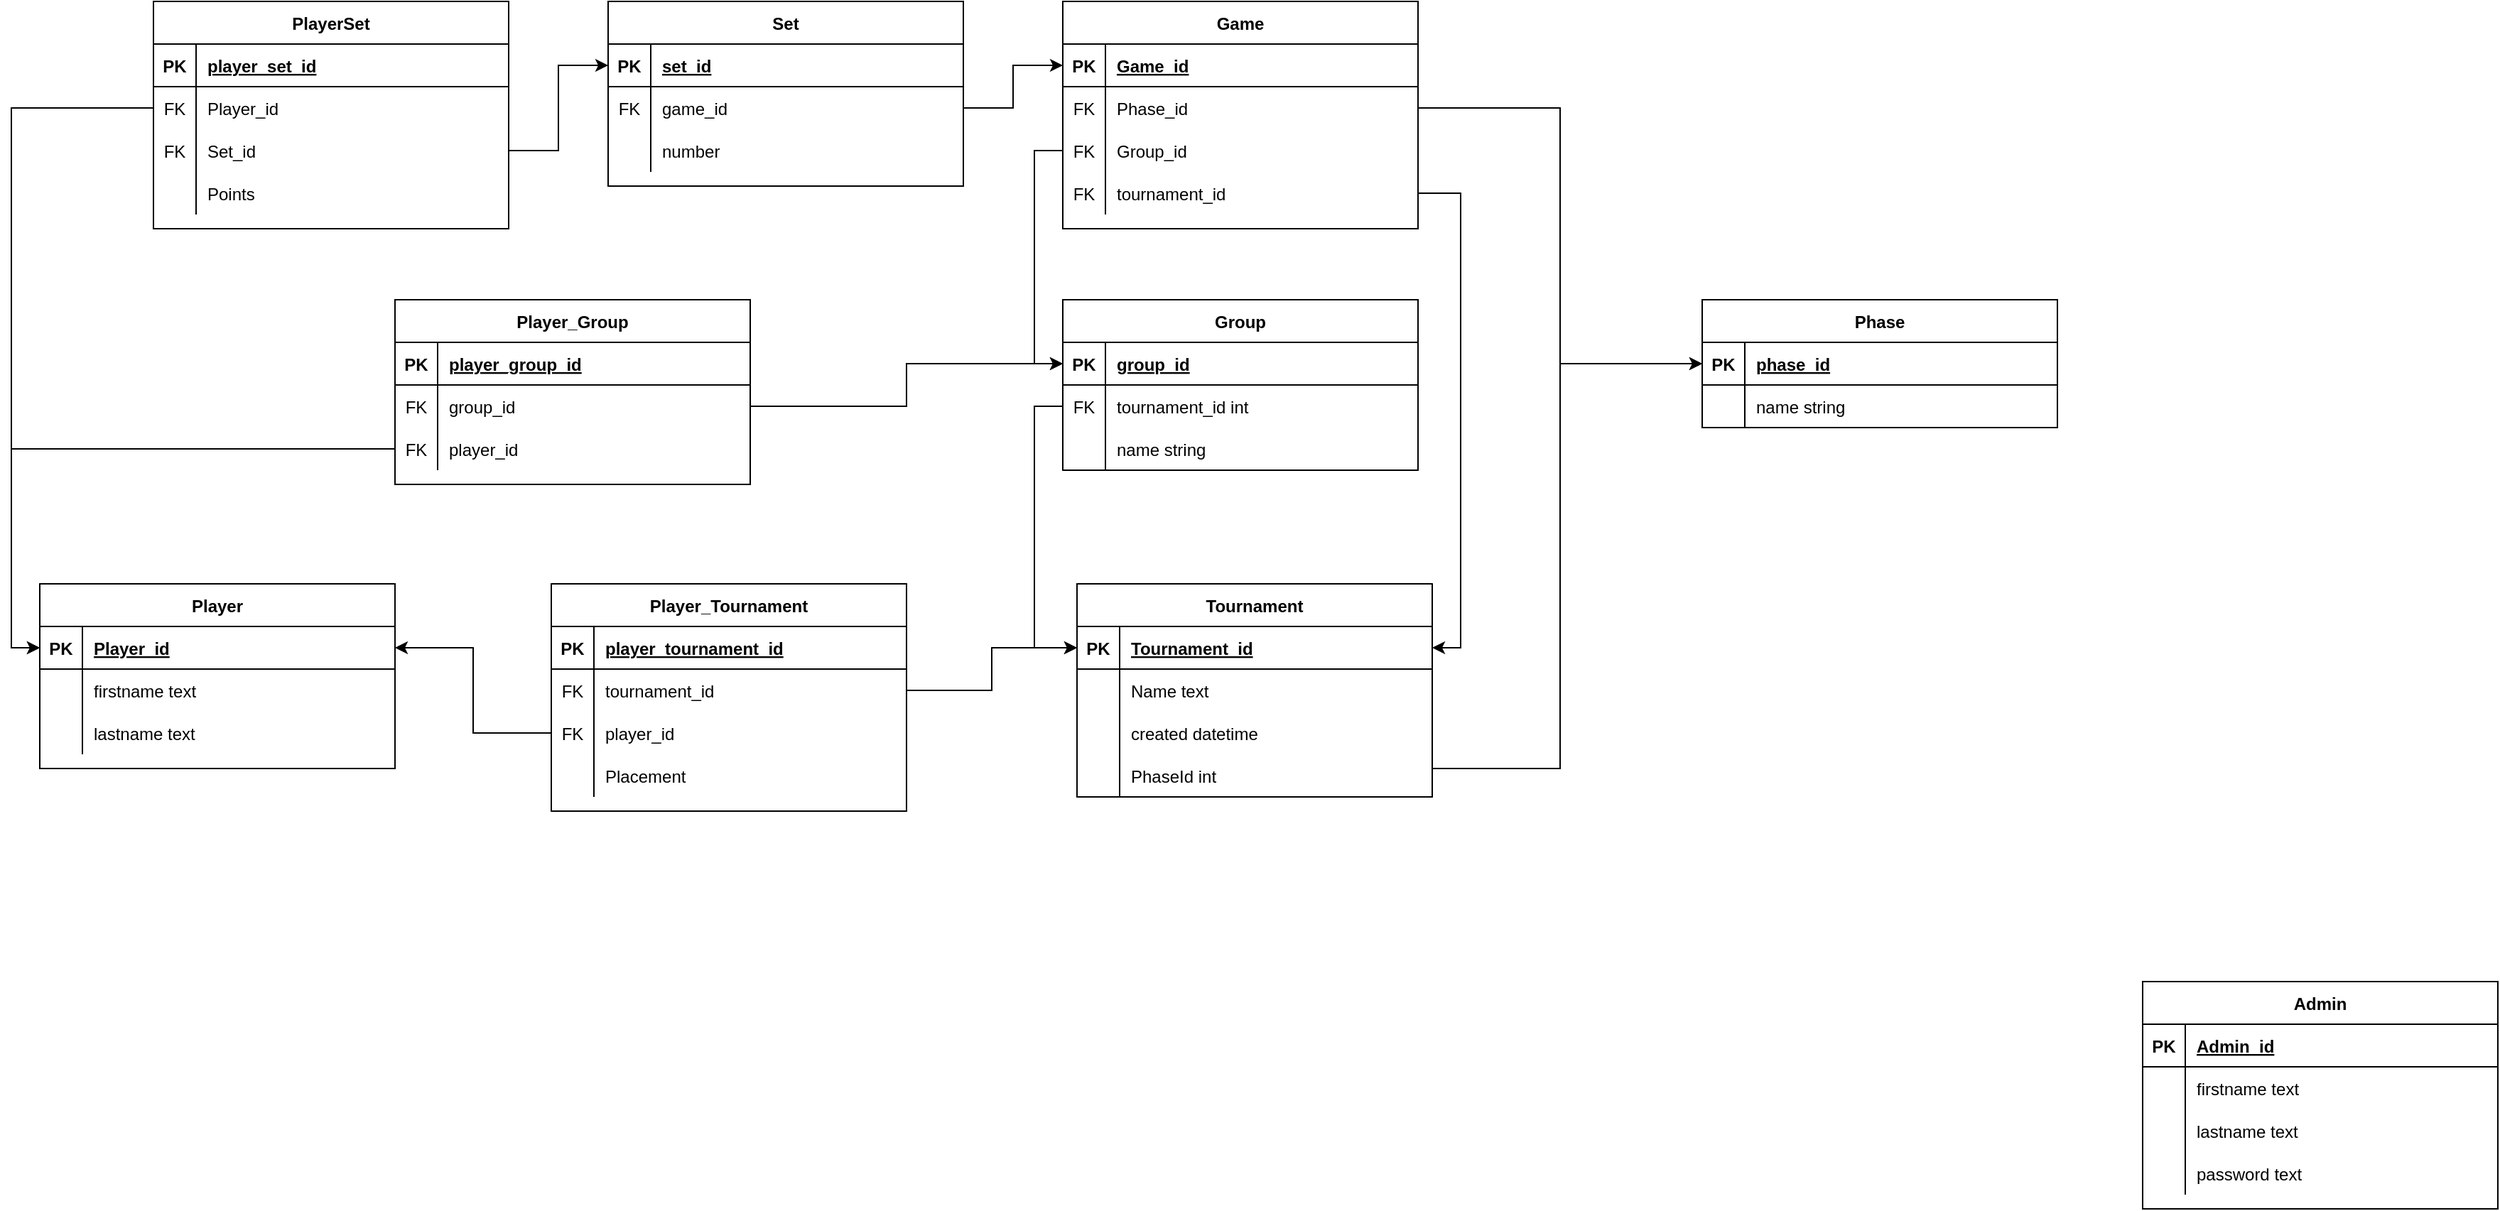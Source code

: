 <mxfile version="24.7.7">
  <diagram id="R2lEEEUBdFMjLlhIrx00" name="Page-1">
    <mxGraphModel dx="3804" dy="2198" grid="1" gridSize="10" guides="1" tooltips="1" connect="1" arrows="1" fold="1" page="1" pageScale="1" pageWidth="850" pageHeight="1100" math="0" shadow="0" extFonts="Permanent Marker^https://fonts.googleapis.com/css?family=Permanent+Marker">
      <root>
        <mxCell id="0" />
        <mxCell id="1" parent="0" />
        <mxCell id="C-vyLk0tnHw3VtMMgP7b-23" value="Player" style="shape=table;startSize=30;container=1;collapsible=1;childLayout=tableLayout;fixedRows=1;rowLines=0;fontStyle=1;align=center;resizeLast=1;" parent="1" vertex="1">
          <mxGeometry x="-50" y="-480" width="250" height="130" as="geometry" />
        </mxCell>
        <mxCell id="C-vyLk0tnHw3VtMMgP7b-24" value="" style="shape=partialRectangle;collapsible=0;dropTarget=0;pointerEvents=0;fillColor=none;points=[[0,0.5],[1,0.5]];portConstraint=eastwest;top=0;left=0;right=0;bottom=1;" parent="C-vyLk0tnHw3VtMMgP7b-23" vertex="1">
          <mxGeometry y="30" width="250" height="30" as="geometry" />
        </mxCell>
        <mxCell id="C-vyLk0tnHw3VtMMgP7b-25" value="PK" style="shape=partialRectangle;overflow=hidden;connectable=0;fillColor=none;top=0;left=0;bottom=0;right=0;fontStyle=1;" parent="C-vyLk0tnHw3VtMMgP7b-24" vertex="1">
          <mxGeometry width="30" height="30" as="geometry">
            <mxRectangle width="30" height="30" as="alternateBounds" />
          </mxGeometry>
        </mxCell>
        <mxCell id="C-vyLk0tnHw3VtMMgP7b-26" value="Player_id" style="shape=partialRectangle;overflow=hidden;connectable=0;fillColor=none;top=0;left=0;bottom=0;right=0;align=left;spacingLeft=6;fontStyle=5;" parent="C-vyLk0tnHw3VtMMgP7b-24" vertex="1">
          <mxGeometry x="30" width="220" height="30" as="geometry">
            <mxRectangle width="220" height="30" as="alternateBounds" />
          </mxGeometry>
        </mxCell>
        <mxCell id="C-vyLk0tnHw3VtMMgP7b-27" value="" style="shape=partialRectangle;collapsible=0;dropTarget=0;pointerEvents=0;fillColor=none;points=[[0,0.5],[1,0.5]];portConstraint=eastwest;top=0;left=0;right=0;bottom=0;" parent="C-vyLk0tnHw3VtMMgP7b-23" vertex="1">
          <mxGeometry y="60" width="250" height="30" as="geometry" />
        </mxCell>
        <mxCell id="C-vyLk0tnHw3VtMMgP7b-28" value="" style="shape=partialRectangle;overflow=hidden;connectable=0;fillColor=none;top=0;left=0;bottom=0;right=0;" parent="C-vyLk0tnHw3VtMMgP7b-27" vertex="1">
          <mxGeometry width="30" height="30" as="geometry">
            <mxRectangle width="30" height="30" as="alternateBounds" />
          </mxGeometry>
        </mxCell>
        <mxCell id="C-vyLk0tnHw3VtMMgP7b-29" value="firstname text     " style="shape=partialRectangle;overflow=hidden;connectable=0;fillColor=none;top=0;left=0;bottom=0;right=0;align=left;spacingLeft=6;" parent="C-vyLk0tnHw3VtMMgP7b-27" vertex="1">
          <mxGeometry x="30" width="220" height="30" as="geometry">
            <mxRectangle width="220" height="30" as="alternateBounds" />
          </mxGeometry>
        </mxCell>
        <mxCell id="E7o4C_enrR_fUVHSor9W-4" value="" style="shape=partialRectangle;collapsible=0;dropTarget=0;pointerEvents=0;fillColor=none;points=[[0,0.5],[1,0.5]];portConstraint=eastwest;top=0;left=0;right=0;bottom=0;" parent="C-vyLk0tnHw3VtMMgP7b-23" vertex="1">
          <mxGeometry y="90" width="250" height="30" as="geometry" />
        </mxCell>
        <mxCell id="E7o4C_enrR_fUVHSor9W-5" value="" style="shape=partialRectangle;overflow=hidden;connectable=0;fillColor=none;top=0;left=0;bottom=0;right=0;" parent="E7o4C_enrR_fUVHSor9W-4" vertex="1">
          <mxGeometry width="30" height="30" as="geometry">
            <mxRectangle width="30" height="30" as="alternateBounds" />
          </mxGeometry>
        </mxCell>
        <mxCell id="E7o4C_enrR_fUVHSor9W-6" value="lastname text     " style="shape=partialRectangle;overflow=hidden;connectable=0;fillColor=none;top=0;left=0;bottom=0;right=0;align=left;spacingLeft=6;" parent="E7o4C_enrR_fUVHSor9W-4" vertex="1">
          <mxGeometry x="30" width="220" height="30" as="geometry">
            <mxRectangle width="220" height="30" as="alternateBounds" />
          </mxGeometry>
        </mxCell>
        <mxCell id="E7o4C_enrR_fUVHSor9W-8" value="Admin" style="shape=table;startSize=30;container=1;collapsible=1;childLayout=tableLayout;fixedRows=1;rowLines=0;fontStyle=1;align=center;resizeLast=1;" parent="1" vertex="1">
          <mxGeometry x="1430" y="-200" width="250" height="160" as="geometry">
            <mxRectangle x="290" y="-90" width="70" height="30" as="alternateBounds" />
          </mxGeometry>
        </mxCell>
        <mxCell id="E7o4C_enrR_fUVHSor9W-9" value="" style="shape=partialRectangle;collapsible=0;dropTarget=0;pointerEvents=0;fillColor=none;points=[[0,0.5],[1,0.5]];portConstraint=eastwest;top=0;left=0;right=0;bottom=1;" parent="E7o4C_enrR_fUVHSor9W-8" vertex="1">
          <mxGeometry y="30" width="250" height="30" as="geometry" />
        </mxCell>
        <mxCell id="E7o4C_enrR_fUVHSor9W-10" value="PK" style="shape=partialRectangle;overflow=hidden;connectable=0;fillColor=none;top=0;left=0;bottom=0;right=0;fontStyle=1;" parent="E7o4C_enrR_fUVHSor9W-9" vertex="1">
          <mxGeometry width="30" height="30" as="geometry">
            <mxRectangle width="30" height="30" as="alternateBounds" />
          </mxGeometry>
        </mxCell>
        <mxCell id="E7o4C_enrR_fUVHSor9W-11" value="Admin_id" style="shape=partialRectangle;overflow=hidden;connectable=0;fillColor=none;top=0;left=0;bottom=0;right=0;align=left;spacingLeft=6;fontStyle=5;" parent="E7o4C_enrR_fUVHSor9W-9" vertex="1">
          <mxGeometry x="30" width="220" height="30" as="geometry">
            <mxRectangle width="220" height="30" as="alternateBounds" />
          </mxGeometry>
        </mxCell>
        <mxCell id="E7o4C_enrR_fUVHSor9W-12" value="" style="shape=partialRectangle;collapsible=0;dropTarget=0;pointerEvents=0;fillColor=none;points=[[0,0.5],[1,0.5]];portConstraint=eastwest;top=0;left=0;right=0;bottom=0;" parent="E7o4C_enrR_fUVHSor9W-8" vertex="1">
          <mxGeometry y="60" width="250" height="30" as="geometry" />
        </mxCell>
        <mxCell id="E7o4C_enrR_fUVHSor9W-13" value="" style="shape=partialRectangle;overflow=hidden;connectable=0;fillColor=none;top=0;left=0;bottom=0;right=0;" parent="E7o4C_enrR_fUVHSor9W-12" vertex="1">
          <mxGeometry width="30" height="30" as="geometry">
            <mxRectangle width="30" height="30" as="alternateBounds" />
          </mxGeometry>
        </mxCell>
        <mxCell id="E7o4C_enrR_fUVHSor9W-14" value="firstname text     " style="shape=partialRectangle;overflow=hidden;connectable=0;fillColor=none;top=0;left=0;bottom=0;right=0;align=left;spacingLeft=6;" parent="E7o4C_enrR_fUVHSor9W-12" vertex="1">
          <mxGeometry x="30" width="220" height="30" as="geometry">
            <mxRectangle width="220" height="30" as="alternateBounds" />
          </mxGeometry>
        </mxCell>
        <mxCell id="E7o4C_enrR_fUVHSor9W-15" value="" style="shape=partialRectangle;collapsible=0;dropTarget=0;pointerEvents=0;fillColor=none;points=[[0,0.5],[1,0.5]];portConstraint=eastwest;top=0;left=0;right=0;bottom=0;" parent="E7o4C_enrR_fUVHSor9W-8" vertex="1">
          <mxGeometry y="90" width="250" height="30" as="geometry" />
        </mxCell>
        <mxCell id="E7o4C_enrR_fUVHSor9W-16" value="" style="shape=partialRectangle;overflow=hidden;connectable=0;fillColor=none;top=0;left=0;bottom=0;right=0;" parent="E7o4C_enrR_fUVHSor9W-15" vertex="1">
          <mxGeometry width="30" height="30" as="geometry">
            <mxRectangle width="30" height="30" as="alternateBounds" />
          </mxGeometry>
        </mxCell>
        <mxCell id="E7o4C_enrR_fUVHSor9W-17" value="lastname text     " style="shape=partialRectangle;overflow=hidden;connectable=0;fillColor=none;top=0;left=0;bottom=0;right=0;align=left;spacingLeft=6;" parent="E7o4C_enrR_fUVHSor9W-15" vertex="1">
          <mxGeometry x="30" width="220" height="30" as="geometry">
            <mxRectangle width="220" height="30" as="alternateBounds" />
          </mxGeometry>
        </mxCell>
        <mxCell id="E7o4C_enrR_fUVHSor9W-18" value="" style="shape=partialRectangle;collapsible=0;dropTarget=0;pointerEvents=0;fillColor=none;points=[[0,0.5],[1,0.5]];portConstraint=eastwest;top=0;left=0;right=0;bottom=0;" parent="E7o4C_enrR_fUVHSor9W-8" vertex="1">
          <mxGeometry y="120" width="250" height="30" as="geometry" />
        </mxCell>
        <mxCell id="E7o4C_enrR_fUVHSor9W-19" value="" style="shape=partialRectangle;overflow=hidden;connectable=0;fillColor=none;top=0;left=0;bottom=0;right=0;" parent="E7o4C_enrR_fUVHSor9W-18" vertex="1">
          <mxGeometry width="30" height="30" as="geometry">
            <mxRectangle width="30" height="30" as="alternateBounds" />
          </mxGeometry>
        </mxCell>
        <mxCell id="E7o4C_enrR_fUVHSor9W-20" value="password text" style="shape=partialRectangle;overflow=hidden;connectable=0;fillColor=none;top=0;left=0;bottom=0;right=0;align=left;spacingLeft=6;" parent="E7o4C_enrR_fUVHSor9W-18" vertex="1">
          <mxGeometry x="30" width="220" height="30" as="geometry">
            <mxRectangle width="220" height="30" as="alternateBounds" />
          </mxGeometry>
        </mxCell>
        <mxCell id="E7o4C_enrR_fUVHSor9W-21" value="Tournament" style="shape=table;startSize=30;container=1;collapsible=1;childLayout=tableLayout;fixedRows=1;rowLines=0;fontStyle=1;align=center;resizeLast=1;" parent="1" vertex="1">
          <mxGeometry x="680" y="-480" width="250" height="150" as="geometry">
            <mxRectangle x="290" y="-90" width="70" height="30" as="alternateBounds" />
          </mxGeometry>
        </mxCell>
        <mxCell id="E7o4C_enrR_fUVHSor9W-22" value="" style="shape=partialRectangle;collapsible=0;dropTarget=0;pointerEvents=0;fillColor=none;points=[[0,0.5],[1,0.5]];portConstraint=eastwest;top=0;left=0;right=0;bottom=1;" parent="E7o4C_enrR_fUVHSor9W-21" vertex="1">
          <mxGeometry y="30" width="250" height="30" as="geometry" />
        </mxCell>
        <mxCell id="E7o4C_enrR_fUVHSor9W-23" value="PK" style="shape=partialRectangle;overflow=hidden;connectable=0;fillColor=none;top=0;left=0;bottom=0;right=0;fontStyle=1;" parent="E7o4C_enrR_fUVHSor9W-22" vertex="1">
          <mxGeometry width="30" height="30" as="geometry">
            <mxRectangle width="30" height="30" as="alternateBounds" />
          </mxGeometry>
        </mxCell>
        <mxCell id="E7o4C_enrR_fUVHSor9W-24" value="Tournament_id" style="shape=partialRectangle;overflow=hidden;connectable=0;fillColor=none;top=0;left=0;bottom=0;right=0;align=left;spacingLeft=6;fontStyle=5;" parent="E7o4C_enrR_fUVHSor9W-22" vertex="1">
          <mxGeometry x="30" width="220" height="30" as="geometry">
            <mxRectangle width="220" height="30" as="alternateBounds" />
          </mxGeometry>
        </mxCell>
        <mxCell id="E7o4C_enrR_fUVHSor9W-25" value="" style="shape=partialRectangle;collapsible=0;dropTarget=0;pointerEvents=0;fillColor=none;points=[[0,0.5],[1,0.5]];portConstraint=eastwest;top=0;left=0;right=0;bottom=0;" parent="E7o4C_enrR_fUVHSor9W-21" vertex="1">
          <mxGeometry y="60" width="250" height="30" as="geometry" />
        </mxCell>
        <mxCell id="E7o4C_enrR_fUVHSor9W-26" value="" style="shape=partialRectangle;overflow=hidden;connectable=0;fillColor=none;top=0;left=0;bottom=0;right=0;" parent="E7o4C_enrR_fUVHSor9W-25" vertex="1">
          <mxGeometry width="30" height="30" as="geometry">
            <mxRectangle width="30" height="30" as="alternateBounds" />
          </mxGeometry>
        </mxCell>
        <mxCell id="E7o4C_enrR_fUVHSor9W-27" value="Name text" style="shape=partialRectangle;overflow=hidden;connectable=0;fillColor=none;top=0;left=0;bottom=0;right=0;align=left;spacingLeft=6;" parent="E7o4C_enrR_fUVHSor9W-25" vertex="1">
          <mxGeometry x="30" width="220" height="30" as="geometry">
            <mxRectangle width="220" height="30" as="alternateBounds" />
          </mxGeometry>
        </mxCell>
        <mxCell id="E7o4C_enrR_fUVHSor9W-28" value="" style="shape=partialRectangle;collapsible=0;dropTarget=0;pointerEvents=0;fillColor=none;points=[[0,0.5],[1,0.5]];portConstraint=eastwest;top=0;left=0;right=0;bottom=0;" parent="E7o4C_enrR_fUVHSor9W-21" vertex="1">
          <mxGeometry y="90" width="250" height="30" as="geometry" />
        </mxCell>
        <mxCell id="E7o4C_enrR_fUVHSor9W-29" value="" style="shape=partialRectangle;overflow=hidden;connectable=0;fillColor=none;top=0;left=0;bottom=0;right=0;" parent="E7o4C_enrR_fUVHSor9W-28" vertex="1">
          <mxGeometry width="30" height="30" as="geometry">
            <mxRectangle width="30" height="30" as="alternateBounds" />
          </mxGeometry>
        </mxCell>
        <mxCell id="E7o4C_enrR_fUVHSor9W-30" value="created datetime" style="shape=partialRectangle;overflow=hidden;connectable=0;fillColor=none;top=0;left=0;bottom=0;right=0;align=left;spacingLeft=6;" parent="E7o4C_enrR_fUVHSor9W-28" vertex="1">
          <mxGeometry x="30" width="220" height="30" as="geometry">
            <mxRectangle width="220" height="30" as="alternateBounds" />
          </mxGeometry>
        </mxCell>
        <mxCell id="E7o4C_enrR_fUVHSor9W-31" value="" style="shape=partialRectangle;collapsible=0;dropTarget=0;pointerEvents=0;fillColor=none;points=[[0,0.5],[1,0.5]];portConstraint=eastwest;top=0;left=0;right=0;bottom=0;" parent="E7o4C_enrR_fUVHSor9W-21" vertex="1">
          <mxGeometry y="120" width="250" height="30" as="geometry" />
        </mxCell>
        <mxCell id="E7o4C_enrR_fUVHSor9W-32" value="" style="shape=partialRectangle;overflow=hidden;connectable=0;fillColor=none;top=0;left=0;bottom=0;right=0;" parent="E7o4C_enrR_fUVHSor9W-31" vertex="1">
          <mxGeometry width="30" height="30" as="geometry">
            <mxRectangle width="30" height="30" as="alternateBounds" />
          </mxGeometry>
        </mxCell>
        <mxCell id="E7o4C_enrR_fUVHSor9W-33" value="PhaseId int" style="shape=partialRectangle;overflow=hidden;connectable=0;fillColor=none;top=0;left=0;bottom=0;right=0;align=left;spacingLeft=6;" parent="E7o4C_enrR_fUVHSor9W-31" vertex="1">
          <mxGeometry x="30" width="220" height="30" as="geometry">
            <mxRectangle width="220" height="30" as="alternateBounds" />
          </mxGeometry>
        </mxCell>
        <mxCell id="E7o4C_enrR_fUVHSor9W-34" value="Game" style="shape=table;startSize=30;container=1;collapsible=1;childLayout=tableLayout;fixedRows=1;rowLines=0;fontStyle=1;align=center;resizeLast=1;" parent="1" vertex="1">
          <mxGeometry x="670" y="-890" width="250" height="160" as="geometry">
            <mxRectangle x="290" y="-90" width="70" height="30" as="alternateBounds" />
          </mxGeometry>
        </mxCell>
        <mxCell id="E7o4C_enrR_fUVHSor9W-35" value="" style="shape=partialRectangle;collapsible=0;dropTarget=0;pointerEvents=0;fillColor=none;points=[[0,0.5],[1,0.5]];portConstraint=eastwest;top=0;left=0;right=0;bottom=1;" parent="E7o4C_enrR_fUVHSor9W-34" vertex="1">
          <mxGeometry y="30" width="250" height="30" as="geometry" />
        </mxCell>
        <mxCell id="E7o4C_enrR_fUVHSor9W-36" value="PK" style="shape=partialRectangle;overflow=hidden;connectable=0;fillColor=none;top=0;left=0;bottom=0;right=0;fontStyle=1;" parent="E7o4C_enrR_fUVHSor9W-35" vertex="1">
          <mxGeometry width="30" height="30" as="geometry">
            <mxRectangle width="30" height="30" as="alternateBounds" />
          </mxGeometry>
        </mxCell>
        <mxCell id="E7o4C_enrR_fUVHSor9W-37" value="Game_id" style="shape=partialRectangle;overflow=hidden;connectable=0;fillColor=none;top=0;left=0;bottom=0;right=0;align=left;spacingLeft=6;fontStyle=5;" parent="E7o4C_enrR_fUVHSor9W-35" vertex="1">
          <mxGeometry x="30" width="220" height="30" as="geometry">
            <mxRectangle width="220" height="30" as="alternateBounds" />
          </mxGeometry>
        </mxCell>
        <mxCell id="E7o4C_enrR_fUVHSor9W-38" value="" style="shape=partialRectangle;collapsible=0;dropTarget=0;pointerEvents=0;fillColor=none;points=[[0,0.5],[1,0.5]];portConstraint=eastwest;top=0;left=0;right=0;bottom=0;" parent="E7o4C_enrR_fUVHSor9W-34" vertex="1">
          <mxGeometry y="60" width="250" height="30" as="geometry" />
        </mxCell>
        <mxCell id="E7o4C_enrR_fUVHSor9W-39" value="FK" style="shape=partialRectangle;overflow=hidden;connectable=0;fillColor=none;top=0;left=0;bottom=0;right=0;" parent="E7o4C_enrR_fUVHSor9W-38" vertex="1">
          <mxGeometry width="30" height="30" as="geometry">
            <mxRectangle width="30" height="30" as="alternateBounds" />
          </mxGeometry>
        </mxCell>
        <mxCell id="E7o4C_enrR_fUVHSor9W-40" value="Phase_id" style="shape=partialRectangle;overflow=hidden;connectable=0;fillColor=none;top=0;left=0;bottom=0;right=0;align=left;spacingLeft=6;" parent="E7o4C_enrR_fUVHSor9W-38" vertex="1">
          <mxGeometry x="30" width="220" height="30" as="geometry">
            <mxRectangle width="220" height="30" as="alternateBounds" />
          </mxGeometry>
        </mxCell>
        <mxCell id="E7o4C_enrR_fUVHSor9W-44" value="" style="shape=partialRectangle;collapsible=0;dropTarget=0;pointerEvents=0;fillColor=none;points=[[0,0.5],[1,0.5]];portConstraint=eastwest;top=0;left=0;right=0;bottom=0;" parent="E7o4C_enrR_fUVHSor9W-34" vertex="1">
          <mxGeometry y="90" width="250" height="30" as="geometry" />
        </mxCell>
        <mxCell id="E7o4C_enrR_fUVHSor9W-45" value="FK" style="shape=partialRectangle;overflow=hidden;connectable=0;fillColor=none;top=0;left=0;bottom=0;right=0;" parent="E7o4C_enrR_fUVHSor9W-44" vertex="1">
          <mxGeometry width="30" height="30" as="geometry">
            <mxRectangle width="30" height="30" as="alternateBounds" />
          </mxGeometry>
        </mxCell>
        <mxCell id="E7o4C_enrR_fUVHSor9W-46" value="Group_id" style="shape=partialRectangle;overflow=hidden;connectable=0;fillColor=none;top=0;left=0;bottom=0;right=0;align=left;spacingLeft=6;" parent="E7o4C_enrR_fUVHSor9W-44" vertex="1">
          <mxGeometry x="30" width="220" height="30" as="geometry">
            <mxRectangle width="220" height="30" as="alternateBounds" />
          </mxGeometry>
        </mxCell>
        <mxCell id="E7o4C_enrR_fUVHSor9W-85" value="" style="shape=partialRectangle;collapsible=0;dropTarget=0;pointerEvents=0;fillColor=none;points=[[0,0.5],[1,0.5]];portConstraint=eastwest;top=0;left=0;right=0;bottom=0;" parent="E7o4C_enrR_fUVHSor9W-34" vertex="1">
          <mxGeometry y="120" width="250" height="30" as="geometry" />
        </mxCell>
        <mxCell id="E7o4C_enrR_fUVHSor9W-86" value="FK" style="shape=partialRectangle;overflow=hidden;connectable=0;fillColor=none;top=0;left=0;bottom=0;right=0;" parent="E7o4C_enrR_fUVHSor9W-85" vertex="1">
          <mxGeometry width="30" height="30" as="geometry">
            <mxRectangle width="30" height="30" as="alternateBounds" />
          </mxGeometry>
        </mxCell>
        <mxCell id="E7o4C_enrR_fUVHSor9W-87" value="tournament_id" style="shape=partialRectangle;overflow=hidden;connectable=0;fillColor=none;top=0;left=0;bottom=0;right=0;align=left;spacingLeft=6;" parent="E7o4C_enrR_fUVHSor9W-85" vertex="1">
          <mxGeometry x="30" width="220" height="30" as="geometry">
            <mxRectangle width="220" height="30" as="alternateBounds" />
          </mxGeometry>
        </mxCell>
        <mxCell id="E7o4C_enrR_fUVHSor9W-47" value="Set" style="shape=table;startSize=30;container=1;collapsible=1;childLayout=tableLayout;fixedRows=1;rowLines=0;fontStyle=1;align=center;resizeLast=1;" parent="1" vertex="1">
          <mxGeometry x="350" y="-890" width="250" height="130" as="geometry">
            <mxRectangle x="290" y="-90" width="70" height="30" as="alternateBounds" />
          </mxGeometry>
        </mxCell>
        <mxCell id="E7o4C_enrR_fUVHSor9W-48" value="" style="shape=partialRectangle;collapsible=0;dropTarget=0;pointerEvents=0;fillColor=none;points=[[0,0.5],[1,0.5]];portConstraint=eastwest;top=0;left=0;right=0;bottom=1;" parent="E7o4C_enrR_fUVHSor9W-47" vertex="1">
          <mxGeometry y="30" width="250" height="30" as="geometry" />
        </mxCell>
        <mxCell id="E7o4C_enrR_fUVHSor9W-49" value="PK" style="shape=partialRectangle;overflow=hidden;connectable=0;fillColor=none;top=0;left=0;bottom=0;right=0;fontStyle=1;" parent="E7o4C_enrR_fUVHSor9W-48" vertex="1">
          <mxGeometry width="30" height="30" as="geometry">
            <mxRectangle width="30" height="30" as="alternateBounds" />
          </mxGeometry>
        </mxCell>
        <mxCell id="E7o4C_enrR_fUVHSor9W-50" value="set_id" style="shape=partialRectangle;overflow=hidden;connectable=0;fillColor=none;top=0;left=0;bottom=0;right=0;align=left;spacingLeft=6;fontStyle=5;" parent="E7o4C_enrR_fUVHSor9W-48" vertex="1">
          <mxGeometry x="30" width="220" height="30" as="geometry">
            <mxRectangle width="220" height="30" as="alternateBounds" />
          </mxGeometry>
        </mxCell>
        <mxCell id="E7o4C_enrR_fUVHSor9W-51" value="" style="shape=partialRectangle;collapsible=0;dropTarget=0;pointerEvents=0;fillColor=none;points=[[0,0.5],[1,0.5]];portConstraint=eastwest;top=0;left=0;right=0;bottom=0;" parent="E7o4C_enrR_fUVHSor9W-47" vertex="1">
          <mxGeometry y="60" width="250" height="30" as="geometry" />
        </mxCell>
        <mxCell id="E7o4C_enrR_fUVHSor9W-52" value="FK" style="shape=partialRectangle;overflow=hidden;connectable=0;fillColor=none;top=0;left=0;bottom=0;right=0;" parent="E7o4C_enrR_fUVHSor9W-51" vertex="1">
          <mxGeometry width="30" height="30" as="geometry">
            <mxRectangle width="30" height="30" as="alternateBounds" />
          </mxGeometry>
        </mxCell>
        <mxCell id="E7o4C_enrR_fUVHSor9W-53" value="game_id" style="shape=partialRectangle;overflow=hidden;connectable=0;fillColor=none;top=0;left=0;bottom=0;right=0;align=left;spacingLeft=6;" parent="E7o4C_enrR_fUVHSor9W-51" vertex="1">
          <mxGeometry x="30" width="220" height="30" as="geometry">
            <mxRectangle width="220" height="30" as="alternateBounds" />
          </mxGeometry>
        </mxCell>
        <mxCell id="E7o4C_enrR_fUVHSor9W-57" value="" style="shape=partialRectangle;collapsible=0;dropTarget=0;pointerEvents=0;fillColor=none;points=[[0,0.5],[1,0.5]];portConstraint=eastwest;top=0;left=0;right=0;bottom=0;" parent="E7o4C_enrR_fUVHSor9W-47" vertex="1">
          <mxGeometry y="90" width="250" height="30" as="geometry" />
        </mxCell>
        <mxCell id="E7o4C_enrR_fUVHSor9W-58" value="" style="shape=partialRectangle;overflow=hidden;connectable=0;fillColor=none;top=0;left=0;bottom=0;right=0;" parent="E7o4C_enrR_fUVHSor9W-57" vertex="1">
          <mxGeometry width="30" height="30" as="geometry">
            <mxRectangle width="30" height="30" as="alternateBounds" />
          </mxGeometry>
        </mxCell>
        <mxCell id="E7o4C_enrR_fUVHSor9W-59" value="number" style="shape=partialRectangle;overflow=hidden;connectable=0;fillColor=none;top=0;left=0;bottom=0;right=0;align=left;spacingLeft=6;" parent="E7o4C_enrR_fUVHSor9W-57" vertex="1">
          <mxGeometry x="30" width="220" height="30" as="geometry">
            <mxRectangle width="220" height="30" as="alternateBounds" />
          </mxGeometry>
        </mxCell>
        <mxCell id="E7o4C_enrR_fUVHSor9W-69" value="Group" style="shape=table;startSize=30;container=1;collapsible=1;childLayout=tableLayout;fixedRows=1;rowLines=0;fontStyle=1;align=center;resizeLast=1;" parent="1" vertex="1">
          <mxGeometry x="670" y="-680" width="250" height="120" as="geometry">
            <mxRectangle x="290" y="-90" width="70" height="30" as="alternateBounds" />
          </mxGeometry>
        </mxCell>
        <mxCell id="E7o4C_enrR_fUVHSor9W-70" value="" style="shape=partialRectangle;collapsible=0;dropTarget=0;pointerEvents=0;fillColor=none;points=[[0,0.5],[1,0.5]];portConstraint=eastwest;top=0;left=0;right=0;bottom=1;" parent="E7o4C_enrR_fUVHSor9W-69" vertex="1">
          <mxGeometry y="30" width="250" height="30" as="geometry" />
        </mxCell>
        <mxCell id="E7o4C_enrR_fUVHSor9W-71" value="PK" style="shape=partialRectangle;overflow=hidden;connectable=0;fillColor=none;top=0;left=0;bottom=0;right=0;fontStyle=1;" parent="E7o4C_enrR_fUVHSor9W-70" vertex="1">
          <mxGeometry width="30" height="30" as="geometry">
            <mxRectangle width="30" height="30" as="alternateBounds" />
          </mxGeometry>
        </mxCell>
        <mxCell id="E7o4C_enrR_fUVHSor9W-72" value="group_id" style="shape=partialRectangle;overflow=hidden;connectable=0;fillColor=none;top=0;left=0;bottom=0;right=0;align=left;spacingLeft=6;fontStyle=5;" parent="E7o4C_enrR_fUVHSor9W-70" vertex="1">
          <mxGeometry x="30" width="220" height="30" as="geometry">
            <mxRectangle width="220" height="30" as="alternateBounds" />
          </mxGeometry>
        </mxCell>
        <mxCell id="E7o4C_enrR_fUVHSor9W-73" value="" style="shape=partialRectangle;collapsible=0;dropTarget=0;pointerEvents=0;fillColor=none;points=[[0,0.5],[1,0.5]];portConstraint=eastwest;top=0;left=0;right=0;bottom=0;" parent="E7o4C_enrR_fUVHSor9W-69" vertex="1">
          <mxGeometry y="60" width="250" height="30" as="geometry" />
        </mxCell>
        <mxCell id="E7o4C_enrR_fUVHSor9W-74" value="FK" style="shape=partialRectangle;overflow=hidden;connectable=0;fillColor=none;top=0;left=0;bottom=0;right=0;" parent="E7o4C_enrR_fUVHSor9W-73" vertex="1">
          <mxGeometry width="30" height="30" as="geometry">
            <mxRectangle width="30" height="30" as="alternateBounds" />
          </mxGeometry>
        </mxCell>
        <mxCell id="E7o4C_enrR_fUVHSor9W-75" value="tournament_id int" style="shape=partialRectangle;overflow=hidden;connectable=0;fillColor=none;top=0;left=0;bottom=0;right=0;align=left;spacingLeft=6;" parent="E7o4C_enrR_fUVHSor9W-73" vertex="1">
          <mxGeometry x="30" width="220" height="30" as="geometry">
            <mxRectangle width="220" height="30" as="alternateBounds" />
          </mxGeometry>
        </mxCell>
        <mxCell id="E7o4C_enrR_fUVHSor9W-76" value="" style="shape=partialRectangle;collapsible=0;dropTarget=0;pointerEvents=0;fillColor=none;points=[[0,0.5],[1,0.5]];portConstraint=eastwest;top=0;left=0;right=0;bottom=0;" parent="E7o4C_enrR_fUVHSor9W-69" vertex="1">
          <mxGeometry y="90" width="250" height="30" as="geometry" />
        </mxCell>
        <mxCell id="E7o4C_enrR_fUVHSor9W-77" value="" style="shape=partialRectangle;overflow=hidden;connectable=0;fillColor=none;top=0;left=0;bottom=0;right=0;" parent="E7o4C_enrR_fUVHSor9W-76" vertex="1">
          <mxGeometry width="30" height="30" as="geometry">
            <mxRectangle width="30" height="30" as="alternateBounds" />
          </mxGeometry>
        </mxCell>
        <mxCell id="E7o4C_enrR_fUVHSor9W-78" value="name string" style="shape=partialRectangle;overflow=hidden;connectable=0;fillColor=none;top=0;left=0;bottom=0;right=0;align=left;spacingLeft=6;" parent="E7o4C_enrR_fUVHSor9W-76" vertex="1">
          <mxGeometry x="30" width="220" height="30" as="geometry">
            <mxRectangle width="220" height="30" as="alternateBounds" />
          </mxGeometry>
        </mxCell>
        <mxCell id="E7o4C_enrR_fUVHSor9W-91" value="Player_Group" style="shape=table;startSize=30;container=1;collapsible=1;childLayout=tableLayout;fixedRows=1;rowLines=0;fontStyle=1;align=center;resizeLast=1;" parent="1" vertex="1">
          <mxGeometry x="200" y="-680" width="250" height="130" as="geometry">
            <mxRectangle x="290" y="-90" width="70" height="30" as="alternateBounds" />
          </mxGeometry>
        </mxCell>
        <mxCell id="E7o4C_enrR_fUVHSor9W-92" value="" style="shape=partialRectangle;collapsible=0;dropTarget=0;pointerEvents=0;fillColor=none;points=[[0,0.5],[1,0.5]];portConstraint=eastwest;top=0;left=0;right=0;bottom=1;" parent="E7o4C_enrR_fUVHSor9W-91" vertex="1">
          <mxGeometry y="30" width="250" height="30" as="geometry" />
        </mxCell>
        <mxCell id="E7o4C_enrR_fUVHSor9W-93" value="PK" style="shape=partialRectangle;overflow=hidden;connectable=0;fillColor=none;top=0;left=0;bottom=0;right=0;fontStyle=1;" parent="E7o4C_enrR_fUVHSor9W-92" vertex="1">
          <mxGeometry width="30" height="30" as="geometry">
            <mxRectangle width="30" height="30" as="alternateBounds" />
          </mxGeometry>
        </mxCell>
        <mxCell id="E7o4C_enrR_fUVHSor9W-94" value="player_group_id" style="shape=partialRectangle;overflow=hidden;connectable=0;fillColor=none;top=0;left=0;bottom=0;right=0;align=left;spacingLeft=6;fontStyle=5;" parent="E7o4C_enrR_fUVHSor9W-92" vertex="1">
          <mxGeometry x="30" width="220" height="30" as="geometry">
            <mxRectangle width="220" height="30" as="alternateBounds" />
          </mxGeometry>
        </mxCell>
        <mxCell id="E7o4C_enrR_fUVHSor9W-95" value="" style="shape=partialRectangle;collapsible=0;dropTarget=0;pointerEvents=0;fillColor=none;points=[[0,0.5],[1,0.5]];portConstraint=eastwest;top=0;left=0;right=0;bottom=0;" parent="E7o4C_enrR_fUVHSor9W-91" vertex="1">
          <mxGeometry y="60" width="250" height="30" as="geometry" />
        </mxCell>
        <mxCell id="E7o4C_enrR_fUVHSor9W-96" value="FK" style="shape=partialRectangle;overflow=hidden;connectable=0;fillColor=none;top=0;left=0;bottom=0;right=0;" parent="E7o4C_enrR_fUVHSor9W-95" vertex="1">
          <mxGeometry width="30" height="30" as="geometry">
            <mxRectangle width="30" height="30" as="alternateBounds" />
          </mxGeometry>
        </mxCell>
        <mxCell id="E7o4C_enrR_fUVHSor9W-97" value="group_id" style="shape=partialRectangle;overflow=hidden;connectable=0;fillColor=none;top=0;left=0;bottom=0;right=0;align=left;spacingLeft=6;" parent="E7o4C_enrR_fUVHSor9W-95" vertex="1">
          <mxGeometry x="30" width="220" height="30" as="geometry">
            <mxRectangle width="220" height="30" as="alternateBounds" />
          </mxGeometry>
        </mxCell>
        <mxCell id="E7o4C_enrR_fUVHSor9W-101" value="" style="shape=partialRectangle;collapsible=0;dropTarget=0;pointerEvents=0;fillColor=none;points=[[0,0.5],[1,0.5]];portConstraint=eastwest;top=0;left=0;right=0;bottom=0;" parent="E7o4C_enrR_fUVHSor9W-91" vertex="1">
          <mxGeometry y="90" width="250" height="30" as="geometry" />
        </mxCell>
        <mxCell id="E7o4C_enrR_fUVHSor9W-102" value="FK" style="shape=partialRectangle;overflow=hidden;connectable=0;fillColor=none;top=0;left=0;bottom=0;right=0;" parent="E7o4C_enrR_fUVHSor9W-101" vertex="1">
          <mxGeometry width="30" height="30" as="geometry">
            <mxRectangle width="30" height="30" as="alternateBounds" />
          </mxGeometry>
        </mxCell>
        <mxCell id="E7o4C_enrR_fUVHSor9W-103" value="player_id" style="shape=partialRectangle;overflow=hidden;connectable=0;fillColor=none;top=0;left=0;bottom=0;right=0;align=left;spacingLeft=6;" parent="E7o4C_enrR_fUVHSor9W-101" vertex="1">
          <mxGeometry x="30" width="220" height="30" as="geometry">
            <mxRectangle width="220" height="30" as="alternateBounds" />
          </mxGeometry>
        </mxCell>
        <mxCell id="E7o4C_enrR_fUVHSor9W-104" value="Player_Tournament" style="shape=table;startSize=30;container=1;collapsible=1;childLayout=tableLayout;fixedRows=1;rowLines=0;fontStyle=1;align=center;resizeLast=1;" parent="1" vertex="1">
          <mxGeometry x="310" y="-480" width="250" height="160" as="geometry">
            <mxRectangle x="290" y="-90" width="70" height="30" as="alternateBounds" />
          </mxGeometry>
        </mxCell>
        <mxCell id="E7o4C_enrR_fUVHSor9W-105" value="" style="shape=partialRectangle;collapsible=0;dropTarget=0;pointerEvents=0;fillColor=none;points=[[0,0.5],[1,0.5]];portConstraint=eastwest;top=0;left=0;right=0;bottom=1;" parent="E7o4C_enrR_fUVHSor9W-104" vertex="1">
          <mxGeometry y="30" width="250" height="30" as="geometry" />
        </mxCell>
        <mxCell id="E7o4C_enrR_fUVHSor9W-106" value="PK" style="shape=partialRectangle;overflow=hidden;connectable=0;fillColor=none;top=0;left=0;bottom=0;right=0;fontStyle=1;" parent="E7o4C_enrR_fUVHSor9W-105" vertex="1">
          <mxGeometry width="30" height="30" as="geometry">
            <mxRectangle width="30" height="30" as="alternateBounds" />
          </mxGeometry>
        </mxCell>
        <mxCell id="E7o4C_enrR_fUVHSor9W-107" value="player_tournament_id" style="shape=partialRectangle;overflow=hidden;connectable=0;fillColor=none;top=0;left=0;bottom=0;right=0;align=left;spacingLeft=6;fontStyle=5;" parent="E7o4C_enrR_fUVHSor9W-105" vertex="1">
          <mxGeometry x="30" width="220" height="30" as="geometry">
            <mxRectangle width="220" height="30" as="alternateBounds" />
          </mxGeometry>
        </mxCell>
        <mxCell id="E7o4C_enrR_fUVHSor9W-108" value="" style="shape=partialRectangle;collapsible=0;dropTarget=0;pointerEvents=0;fillColor=none;points=[[0,0.5],[1,0.5]];portConstraint=eastwest;top=0;left=0;right=0;bottom=0;" parent="E7o4C_enrR_fUVHSor9W-104" vertex="1">
          <mxGeometry y="60" width="250" height="30" as="geometry" />
        </mxCell>
        <mxCell id="E7o4C_enrR_fUVHSor9W-109" value="FK" style="shape=partialRectangle;overflow=hidden;connectable=0;fillColor=none;top=0;left=0;bottom=0;right=0;" parent="E7o4C_enrR_fUVHSor9W-108" vertex="1">
          <mxGeometry width="30" height="30" as="geometry">
            <mxRectangle width="30" height="30" as="alternateBounds" />
          </mxGeometry>
        </mxCell>
        <mxCell id="E7o4C_enrR_fUVHSor9W-110" value="tournament_id" style="shape=partialRectangle;overflow=hidden;connectable=0;fillColor=none;top=0;left=0;bottom=0;right=0;align=left;spacingLeft=6;" parent="E7o4C_enrR_fUVHSor9W-108" vertex="1">
          <mxGeometry x="30" width="220" height="30" as="geometry">
            <mxRectangle width="220" height="30" as="alternateBounds" />
          </mxGeometry>
        </mxCell>
        <mxCell id="E7o4C_enrR_fUVHSor9W-111" value="" style="shape=partialRectangle;collapsible=0;dropTarget=0;pointerEvents=0;fillColor=none;points=[[0,0.5],[1,0.5]];portConstraint=eastwest;top=0;left=0;right=0;bottom=0;" parent="E7o4C_enrR_fUVHSor9W-104" vertex="1">
          <mxGeometry y="90" width="250" height="30" as="geometry" />
        </mxCell>
        <mxCell id="E7o4C_enrR_fUVHSor9W-112" value="FK" style="shape=partialRectangle;overflow=hidden;connectable=0;fillColor=none;top=0;left=0;bottom=0;right=0;" parent="E7o4C_enrR_fUVHSor9W-111" vertex="1">
          <mxGeometry width="30" height="30" as="geometry">
            <mxRectangle width="30" height="30" as="alternateBounds" />
          </mxGeometry>
        </mxCell>
        <mxCell id="E7o4C_enrR_fUVHSor9W-113" value="player_id" style="shape=partialRectangle;overflow=hidden;connectable=0;fillColor=none;top=0;left=0;bottom=0;right=0;align=left;spacingLeft=6;" parent="E7o4C_enrR_fUVHSor9W-111" vertex="1">
          <mxGeometry x="30" width="220" height="30" as="geometry">
            <mxRectangle width="220" height="30" as="alternateBounds" />
          </mxGeometry>
        </mxCell>
        <mxCell id="P1Et0Rzk0CfFeDquUXJK-1" value="" style="shape=partialRectangle;collapsible=0;dropTarget=0;pointerEvents=0;fillColor=none;points=[[0,0.5],[1,0.5]];portConstraint=eastwest;top=0;left=0;right=0;bottom=0;" vertex="1" parent="E7o4C_enrR_fUVHSor9W-104">
          <mxGeometry y="120" width="250" height="30" as="geometry" />
        </mxCell>
        <mxCell id="P1Et0Rzk0CfFeDquUXJK-2" value="" style="shape=partialRectangle;overflow=hidden;connectable=0;fillColor=none;top=0;left=0;bottom=0;right=0;" vertex="1" parent="P1Et0Rzk0CfFeDquUXJK-1">
          <mxGeometry width="30" height="30" as="geometry">
            <mxRectangle width="30" height="30" as="alternateBounds" />
          </mxGeometry>
        </mxCell>
        <mxCell id="P1Et0Rzk0CfFeDquUXJK-3" value="Placement" style="shape=partialRectangle;overflow=hidden;connectable=0;fillColor=none;top=0;left=0;bottom=0;right=0;align=left;spacingLeft=6;" vertex="1" parent="P1Et0Rzk0CfFeDquUXJK-1">
          <mxGeometry x="30" width="220" height="30" as="geometry">
            <mxRectangle width="220" height="30" as="alternateBounds" />
          </mxGeometry>
        </mxCell>
        <mxCell id="P1Et0Rzk0CfFeDquUXJK-4" value="Phase" style="shape=table;startSize=30;container=1;collapsible=1;childLayout=tableLayout;fixedRows=1;rowLines=0;fontStyle=1;align=center;resizeLast=1;" vertex="1" parent="1">
          <mxGeometry x="1120" y="-680" width="250" height="90" as="geometry">
            <mxRectangle x="290" y="-90" width="70" height="30" as="alternateBounds" />
          </mxGeometry>
        </mxCell>
        <mxCell id="P1Et0Rzk0CfFeDquUXJK-5" value="" style="shape=partialRectangle;collapsible=0;dropTarget=0;pointerEvents=0;fillColor=none;points=[[0,0.5],[1,0.5]];portConstraint=eastwest;top=0;left=0;right=0;bottom=1;" vertex="1" parent="P1Et0Rzk0CfFeDquUXJK-4">
          <mxGeometry y="30" width="250" height="30" as="geometry" />
        </mxCell>
        <mxCell id="P1Et0Rzk0CfFeDquUXJK-6" value="PK" style="shape=partialRectangle;overflow=hidden;connectable=0;fillColor=none;top=0;left=0;bottom=0;right=0;fontStyle=1;" vertex="1" parent="P1Et0Rzk0CfFeDquUXJK-5">
          <mxGeometry width="30" height="30" as="geometry">
            <mxRectangle width="30" height="30" as="alternateBounds" />
          </mxGeometry>
        </mxCell>
        <mxCell id="P1Et0Rzk0CfFeDquUXJK-7" value="phase_id" style="shape=partialRectangle;overflow=hidden;connectable=0;fillColor=none;top=0;left=0;bottom=0;right=0;align=left;spacingLeft=6;fontStyle=5;" vertex="1" parent="P1Et0Rzk0CfFeDquUXJK-5">
          <mxGeometry x="30" width="220" height="30" as="geometry">
            <mxRectangle width="220" height="30" as="alternateBounds" />
          </mxGeometry>
        </mxCell>
        <mxCell id="P1Et0Rzk0CfFeDquUXJK-11" value="" style="shape=partialRectangle;collapsible=0;dropTarget=0;pointerEvents=0;fillColor=none;points=[[0,0.5],[1,0.5]];portConstraint=eastwest;top=0;left=0;right=0;bottom=0;" vertex="1" parent="P1Et0Rzk0CfFeDquUXJK-4">
          <mxGeometry y="60" width="250" height="30" as="geometry" />
        </mxCell>
        <mxCell id="P1Et0Rzk0CfFeDquUXJK-12" value="" style="shape=partialRectangle;overflow=hidden;connectable=0;fillColor=none;top=0;left=0;bottom=0;right=0;" vertex="1" parent="P1Et0Rzk0CfFeDquUXJK-11">
          <mxGeometry width="30" height="30" as="geometry">
            <mxRectangle width="30" height="30" as="alternateBounds" />
          </mxGeometry>
        </mxCell>
        <mxCell id="P1Et0Rzk0CfFeDquUXJK-13" value="name string" style="shape=partialRectangle;overflow=hidden;connectable=0;fillColor=none;top=0;left=0;bottom=0;right=0;align=left;spacingLeft=6;" vertex="1" parent="P1Et0Rzk0CfFeDquUXJK-11">
          <mxGeometry x="30" width="220" height="30" as="geometry">
            <mxRectangle width="220" height="30" as="alternateBounds" />
          </mxGeometry>
        </mxCell>
        <mxCell id="P1Et0Rzk0CfFeDquUXJK-14" value="PlayerSet" style="shape=table;startSize=30;container=1;collapsible=1;childLayout=tableLayout;fixedRows=1;rowLines=0;fontStyle=1;align=center;resizeLast=1;" vertex="1" parent="1">
          <mxGeometry x="30" y="-890" width="250" height="160" as="geometry">
            <mxRectangle x="290" y="-90" width="70" height="30" as="alternateBounds" />
          </mxGeometry>
        </mxCell>
        <mxCell id="P1Et0Rzk0CfFeDquUXJK-15" value="" style="shape=partialRectangle;collapsible=0;dropTarget=0;pointerEvents=0;fillColor=none;points=[[0,0.5],[1,0.5]];portConstraint=eastwest;top=0;left=0;right=0;bottom=1;" vertex="1" parent="P1Et0Rzk0CfFeDquUXJK-14">
          <mxGeometry y="30" width="250" height="30" as="geometry" />
        </mxCell>
        <mxCell id="P1Et0Rzk0CfFeDquUXJK-16" value="PK" style="shape=partialRectangle;overflow=hidden;connectable=0;fillColor=none;top=0;left=0;bottom=0;right=0;fontStyle=1;" vertex="1" parent="P1Et0Rzk0CfFeDquUXJK-15">
          <mxGeometry width="30" height="30" as="geometry">
            <mxRectangle width="30" height="30" as="alternateBounds" />
          </mxGeometry>
        </mxCell>
        <mxCell id="P1Et0Rzk0CfFeDquUXJK-17" value="player_set_id" style="shape=partialRectangle;overflow=hidden;connectable=0;fillColor=none;top=0;left=0;bottom=0;right=0;align=left;spacingLeft=6;fontStyle=5;" vertex="1" parent="P1Et0Rzk0CfFeDquUXJK-15">
          <mxGeometry x="30" width="220" height="30" as="geometry">
            <mxRectangle width="220" height="30" as="alternateBounds" />
          </mxGeometry>
        </mxCell>
        <mxCell id="P1Et0Rzk0CfFeDquUXJK-18" value="" style="shape=partialRectangle;collapsible=0;dropTarget=0;pointerEvents=0;fillColor=none;points=[[0,0.5],[1,0.5]];portConstraint=eastwest;top=0;left=0;right=0;bottom=0;" vertex="1" parent="P1Et0Rzk0CfFeDquUXJK-14">
          <mxGeometry y="60" width="250" height="30" as="geometry" />
        </mxCell>
        <mxCell id="P1Et0Rzk0CfFeDquUXJK-19" value="FK" style="shape=partialRectangle;overflow=hidden;connectable=0;fillColor=none;top=0;left=0;bottom=0;right=0;" vertex="1" parent="P1Et0Rzk0CfFeDquUXJK-18">
          <mxGeometry width="30" height="30" as="geometry">
            <mxRectangle width="30" height="30" as="alternateBounds" />
          </mxGeometry>
        </mxCell>
        <mxCell id="P1Et0Rzk0CfFeDquUXJK-20" value="Player_id" style="shape=partialRectangle;overflow=hidden;connectable=0;fillColor=none;top=0;left=0;bottom=0;right=0;align=left;spacingLeft=6;" vertex="1" parent="P1Et0Rzk0CfFeDquUXJK-18">
          <mxGeometry x="30" width="220" height="30" as="geometry">
            <mxRectangle width="220" height="30" as="alternateBounds" />
          </mxGeometry>
        </mxCell>
        <mxCell id="P1Et0Rzk0CfFeDquUXJK-21" value="" style="shape=partialRectangle;collapsible=0;dropTarget=0;pointerEvents=0;fillColor=none;points=[[0,0.5],[1,0.5]];portConstraint=eastwest;top=0;left=0;right=0;bottom=0;" vertex="1" parent="P1Et0Rzk0CfFeDquUXJK-14">
          <mxGeometry y="90" width="250" height="30" as="geometry" />
        </mxCell>
        <mxCell id="P1Et0Rzk0CfFeDquUXJK-22" value="FK" style="shape=partialRectangle;overflow=hidden;connectable=0;fillColor=none;top=0;left=0;bottom=0;right=0;" vertex="1" parent="P1Et0Rzk0CfFeDquUXJK-21">
          <mxGeometry width="30" height="30" as="geometry">
            <mxRectangle width="30" height="30" as="alternateBounds" />
          </mxGeometry>
        </mxCell>
        <mxCell id="P1Et0Rzk0CfFeDquUXJK-23" value="Set_id" style="shape=partialRectangle;overflow=hidden;connectable=0;fillColor=none;top=0;left=0;bottom=0;right=0;align=left;spacingLeft=6;" vertex="1" parent="P1Et0Rzk0CfFeDquUXJK-21">
          <mxGeometry x="30" width="220" height="30" as="geometry">
            <mxRectangle width="220" height="30" as="alternateBounds" />
          </mxGeometry>
        </mxCell>
        <mxCell id="P1Et0Rzk0CfFeDquUXJK-24" value="" style="shape=partialRectangle;collapsible=0;dropTarget=0;pointerEvents=0;fillColor=none;points=[[0,0.5],[1,0.5]];portConstraint=eastwest;top=0;left=0;right=0;bottom=0;" vertex="1" parent="P1Et0Rzk0CfFeDquUXJK-14">
          <mxGeometry y="120" width="250" height="30" as="geometry" />
        </mxCell>
        <mxCell id="P1Et0Rzk0CfFeDquUXJK-25" value="" style="shape=partialRectangle;overflow=hidden;connectable=0;fillColor=none;top=0;left=0;bottom=0;right=0;" vertex="1" parent="P1Et0Rzk0CfFeDquUXJK-24">
          <mxGeometry width="30" height="30" as="geometry">
            <mxRectangle width="30" height="30" as="alternateBounds" />
          </mxGeometry>
        </mxCell>
        <mxCell id="P1Et0Rzk0CfFeDquUXJK-26" value="Points" style="shape=partialRectangle;overflow=hidden;connectable=0;fillColor=none;top=0;left=0;bottom=0;right=0;align=left;spacingLeft=6;" vertex="1" parent="P1Et0Rzk0CfFeDquUXJK-24">
          <mxGeometry x="30" width="220" height="30" as="geometry">
            <mxRectangle width="220" height="30" as="alternateBounds" />
          </mxGeometry>
        </mxCell>
        <mxCell id="P1Et0Rzk0CfFeDquUXJK-27" style="edgeStyle=orthogonalEdgeStyle;rounded=0;orthogonalLoop=1;jettySize=auto;html=1;exitX=0;exitY=0.5;exitDx=0;exitDy=0;" edge="1" parent="1" source="E7o4C_enrR_fUVHSor9W-111" target="C-vyLk0tnHw3VtMMgP7b-24">
          <mxGeometry relative="1" as="geometry" />
        </mxCell>
        <mxCell id="P1Et0Rzk0CfFeDquUXJK-28" style="edgeStyle=orthogonalEdgeStyle;rounded=0;orthogonalLoop=1;jettySize=auto;html=1;exitX=1;exitY=0.5;exitDx=0;exitDy=0;entryX=0;entryY=0.5;entryDx=0;entryDy=0;" edge="1" parent="1" source="E7o4C_enrR_fUVHSor9W-108" target="E7o4C_enrR_fUVHSor9W-22">
          <mxGeometry relative="1" as="geometry" />
        </mxCell>
        <mxCell id="P1Et0Rzk0CfFeDquUXJK-29" style="edgeStyle=orthogonalEdgeStyle;rounded=0;orthogonalLoop=1;jettySize=auto;html=1;exitX=0;exitY=0.5;exitDx=0;exitDy=0;entryX=0;entryY=0.5;entryDx=0;entryDy=0;" edge="1" parent="1" source="E7o4C_enrR_fUVHSor9W-73" target="E7o4C_enrR_fUVHSor9W-22">
          <mxGeometry relative="1" as="geometry" />
        </mxCell>
        <mxCell id="P1Et0Rzk0CfFeDquUXJK-30" style="edgeStyle=orthogonalEdgeStyle;rounded=0;orthogonalLoop=1;jettySize=auto;html=1;exitX=1;exitY=0.5;exitDx=0;exitDy=0;entryX=0;entryY=0.5;entryDx=0;entryDy=0;" edge="1" parent="1" source="E7o4C_enrR_fUVHSor9W-38" target="P1Et0Rzk0CfFeDquUXJK-5">
          <mxGeometry relative="1" as="geometry" />
        </mxCell>
        <mxCell id="P1Et0Rzk0CfFeDquUXJK-31" style="edgeStyle=orthogonalEdgeStyle;rounded=0;orthogonalLoop=1;jettySize=auto;html=1;exitX=1;exitY=0.5;exitDx=0;exitDy=0;" edge="1" parent="1" source="E7o4C_enrR_fUVHSor9W-25" target="P1Et0Rzk0CfFeDquUXJK-5">
          <mxGeometry relative="1" as="geometry">
            <Array as="points">
              <mxPoint x="930" y="-350" />
              <mxPoint x="1020" y="-350" />
              <mxPoint x="1020" y="-635" />
            </Array>
          </mxGeometry>
        </mxCell>
        <mxCell id="P1Et0Rzk0CfFeDquUXJK-32" style="edgeStyle=orthogonalEdgeStyle;rounded=0;orthogonalLoop=1;jettySize=auto;html=1;exitX=0;exitY=0.5;exitDx=0;exitDy=0;entryX=0;entryY=0.5;entryDx=0;entryDy=0;" edge="1" parent="1" source="E7o4C_enrR_fUVHSor9W-44" target="E7o4C_enrR_fUVHSor9W-70">
          <mxGeometry relative="1" as="geometry" />
        </mxCell>
        <mxCell id="P1Et0Rzk0CfFeDquUXJK-33" style="edgeStyle=orthogonalEdgeStyle;rounded=0;orthogonalLoop=1;jettySize=auto;html=1;exitX=1;exitY=0.5;exitDx=0;exitDy=0;entryX=1;entryY=0.5;entryDx=0;entryDy=0;" edge="1" parent="1" source="E7o4C_enrR_fUVHSor9W-85" target="E7o4C_enrR_fUVHSor9W-22">
          <mxGeometry relative="1" as="geometry" />
        </mxCell>
        <mxCell id="P1Et0Rzk0CfFeDquUXJK-34" style="edgeStyle=orthogonalEdgeStyle;rounded=0;orthogonalLoop=1;jettySize=auto;html=1;exitX=1;exitY=0.5;exitDx=0;exitDy=0;entryX=0;entryY=0.5;entryDx=0;entryDy=0;" edge="1" parent="1" source="E7o4C_enrR_fUVHSor9W-95" target="E7o4C_enrR_fUVHSor9W-70">
          <mxGeometry relative="1" as="geometry" />
        </mxCell>
        <mxCell id="P1Et0Rzk0CfFeDquUXJK-35" style="edgeStyle=orthogonalEdgeStyle;rounded=0;orthogonalLoop=1;jettySize=auto;html=1;exitX=0;exitY=0.5;exitDx=0;exitDy=0;entryX=0;entryY=0.5;entryDx=0;entryDy=0;" edge="1" parent="1" source="E7o4C_enrR_fUVHSor9W-101" target="C-vyLk0tnHw3VtMMgP7b-24">
          <mxGeometry relative="1" as="geometry" />
        </mxCell>
        <mxCell id="P1Et0Rzk0CfFeDquUXJK-36" style="edgeStyle=orthogonalEdgeStyle;rounded=0;orthogonalLoop=1;jettySize=auto;html=1;exitX=0;exitY=0.5;exitDx=0;exitDy=0;entryX=0;entryY=0.5;entryDx=0;entryDy=0;" edge="1" parent="1" source="P1Et0Rzk0CfFeDquUXJK-18" target="C-vyLk0tnHw3VtMMgP7b-24">
          <mxGeometry relative="1" as="geometry" />
        </mxCell>
        <mxCell id="P1Et0Rzk0CfFeDquUXJK-37" style="edgeStyle=orthogonalEdgeStyle;rounded=0;orthogonalLoop=1;jettySize=auto;html=1;exitX=1;exitY=0.5;exitDx=0;exitDy=0;" edge="1" parent="1" source="P1Et0Rzk0CfFeDquUXJK-21" target="E7o4C_enrR_fUVHSor9W-48">
          <mxGeometry relative="1" as="geometry" />
        </mxCell>
        <mxCell id="P1Et0Rzk0CfFeDquUXJK-38" style="edgeStyle=orthogonalEdgeStyle;rounded=0;orthogonalLoop=1;jettySize=auto;html=1;exitX=1;exitY=0.5;exitDx=0;exitDy=0;" edge="1" parent="1" source="E7o4C_enrR_fUVHSor9W-51" target="E7o4C_enrR_fUVHSor9W-35">
          <mxGeometry relative="1" as="geometry" />
        </mxCell>
      </root>
    </mxGraphModel>
  </diagram>
</mxfile>
